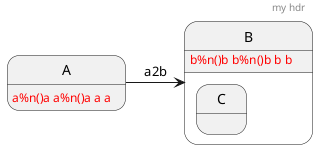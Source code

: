 {
  "sha1": "27yd7qsx0iczgq3b9ius4orklwq25nr",
  "insertion": {
    "when": "2024-11-12T13:12:10.227Z",
    "url": "https://github.com/plantuml/plantuml/issues/1640",
    "user": "plantuml@gmail.com"
  }
}
@startuml
<style>
stateDiagram {
  header {
    Fontcolor red
    BackgroundColor #pink
    HorizontalAlignment center
  }
}
</style>

state A : a%n()a a%n()a a a
state B {
state C
}

state B : b%n()b b%n()b b b
A -> B : a2b
header my hdr
@enduml
